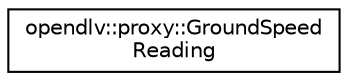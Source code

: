 digraph "Graphical Class Hierarchy"
{
 // LATEX_PDF_SIZE
  edge [fontname="Helvetica",fontsize="10",labelfontname="Helvetica",labelfontsize="10"];
  node [fontname="Helvetica",fontsize="10",shape=record];
  rankdir="LR";
  Node0 [label="opendlv::proxy::GroundSpeed\lReading",height=0.2,width=0.4,color="black", fillcolor="white", style="filled",URL="$classopendlv_1_1proxy_1_1GroundSpeedReading.html",tooltip=" "];
}
